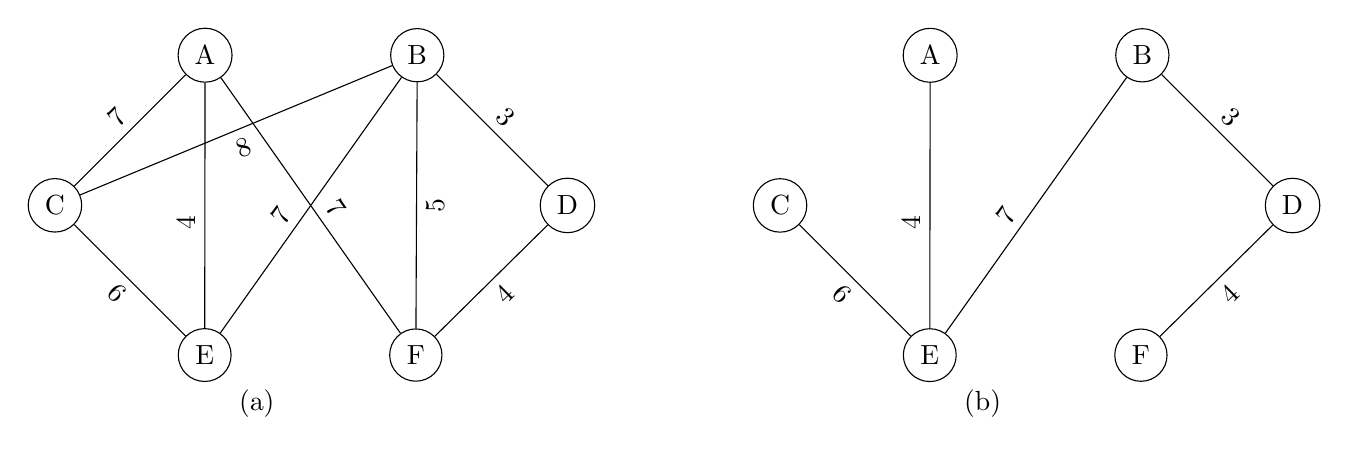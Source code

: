 \begin{tikzpicture}
    [node distance=2cm,a/.style={circle,draw}]
    \node[a] (a) {A};
    \node[a] (b) [right =of a] {B};
    \node[a] (c) [below left =of a] {C};
    \node[a] (d) [below right =of b] {D};
    \node[a] (e) [below right =of c] {E};
    \node[a] (f) [right =of e] {F};
    \node[node distance=.1cm](text1)[below right=of e]{(a)};
    \path[-](a) edge node[above,sloped] {7}(c)
                edge node[above left,sloped] {4}(e)
                edge node[above right,sloped] {7}(f)
            (b) edge node[above left,sloped] {$ 7\,\, $}(e)
                edge node[below,sloped] {5}(f)
                edge node[above,sloped] {3}(d)
            (c) edge node[below,sloped] {8}(b)
                edge node[below,sloped] {6}(e)
            (d) edge node[below,sloped] {4}(f);
    
    \node[a] (cc) [right  =of d] {C};
    \node[a] (aa)[above right =of cc] {A};
    \node[a] (bb) [right =of aa] {B};
    \node[a] (dd) [below right =of bb] {D};
    \node[a] (ee) [below right =of cc] {E};
    \node[a] (ff) [right =of ee] {F};
    \node[node distance=.1cm](text2)[below right=of ee]{(b)};
    \path[-](aa)edge node[above left,sloped] {4}(ee)
            (bb) edge node[above left,sloped] {$ 7\,\, $}(ee)
                edge node[above,sloped] {3}(dd)
            (cc)edge node[below,sloped] {6}(ee)
            (dd)edge node[below,sloped] {4}(ff);
\end{tikzpicture}